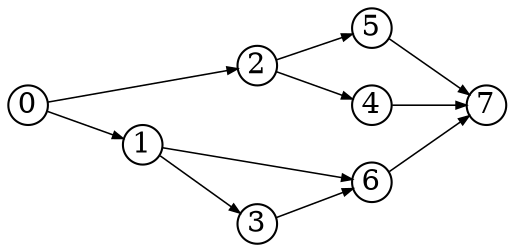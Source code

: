 digraph{
  rankdir=LR
  node [shape=circle,fixedsize=true,width=.26]
  edge [penwidth=0.75,arrowsize=0.5]
  7 -> {}
  6 -> {7}
  5 -> {7}
  4 -> {7}
  3 -> {6}
  2 -> {4 5}
  1 -> {3 6}
  0 -> {1 2}
}
